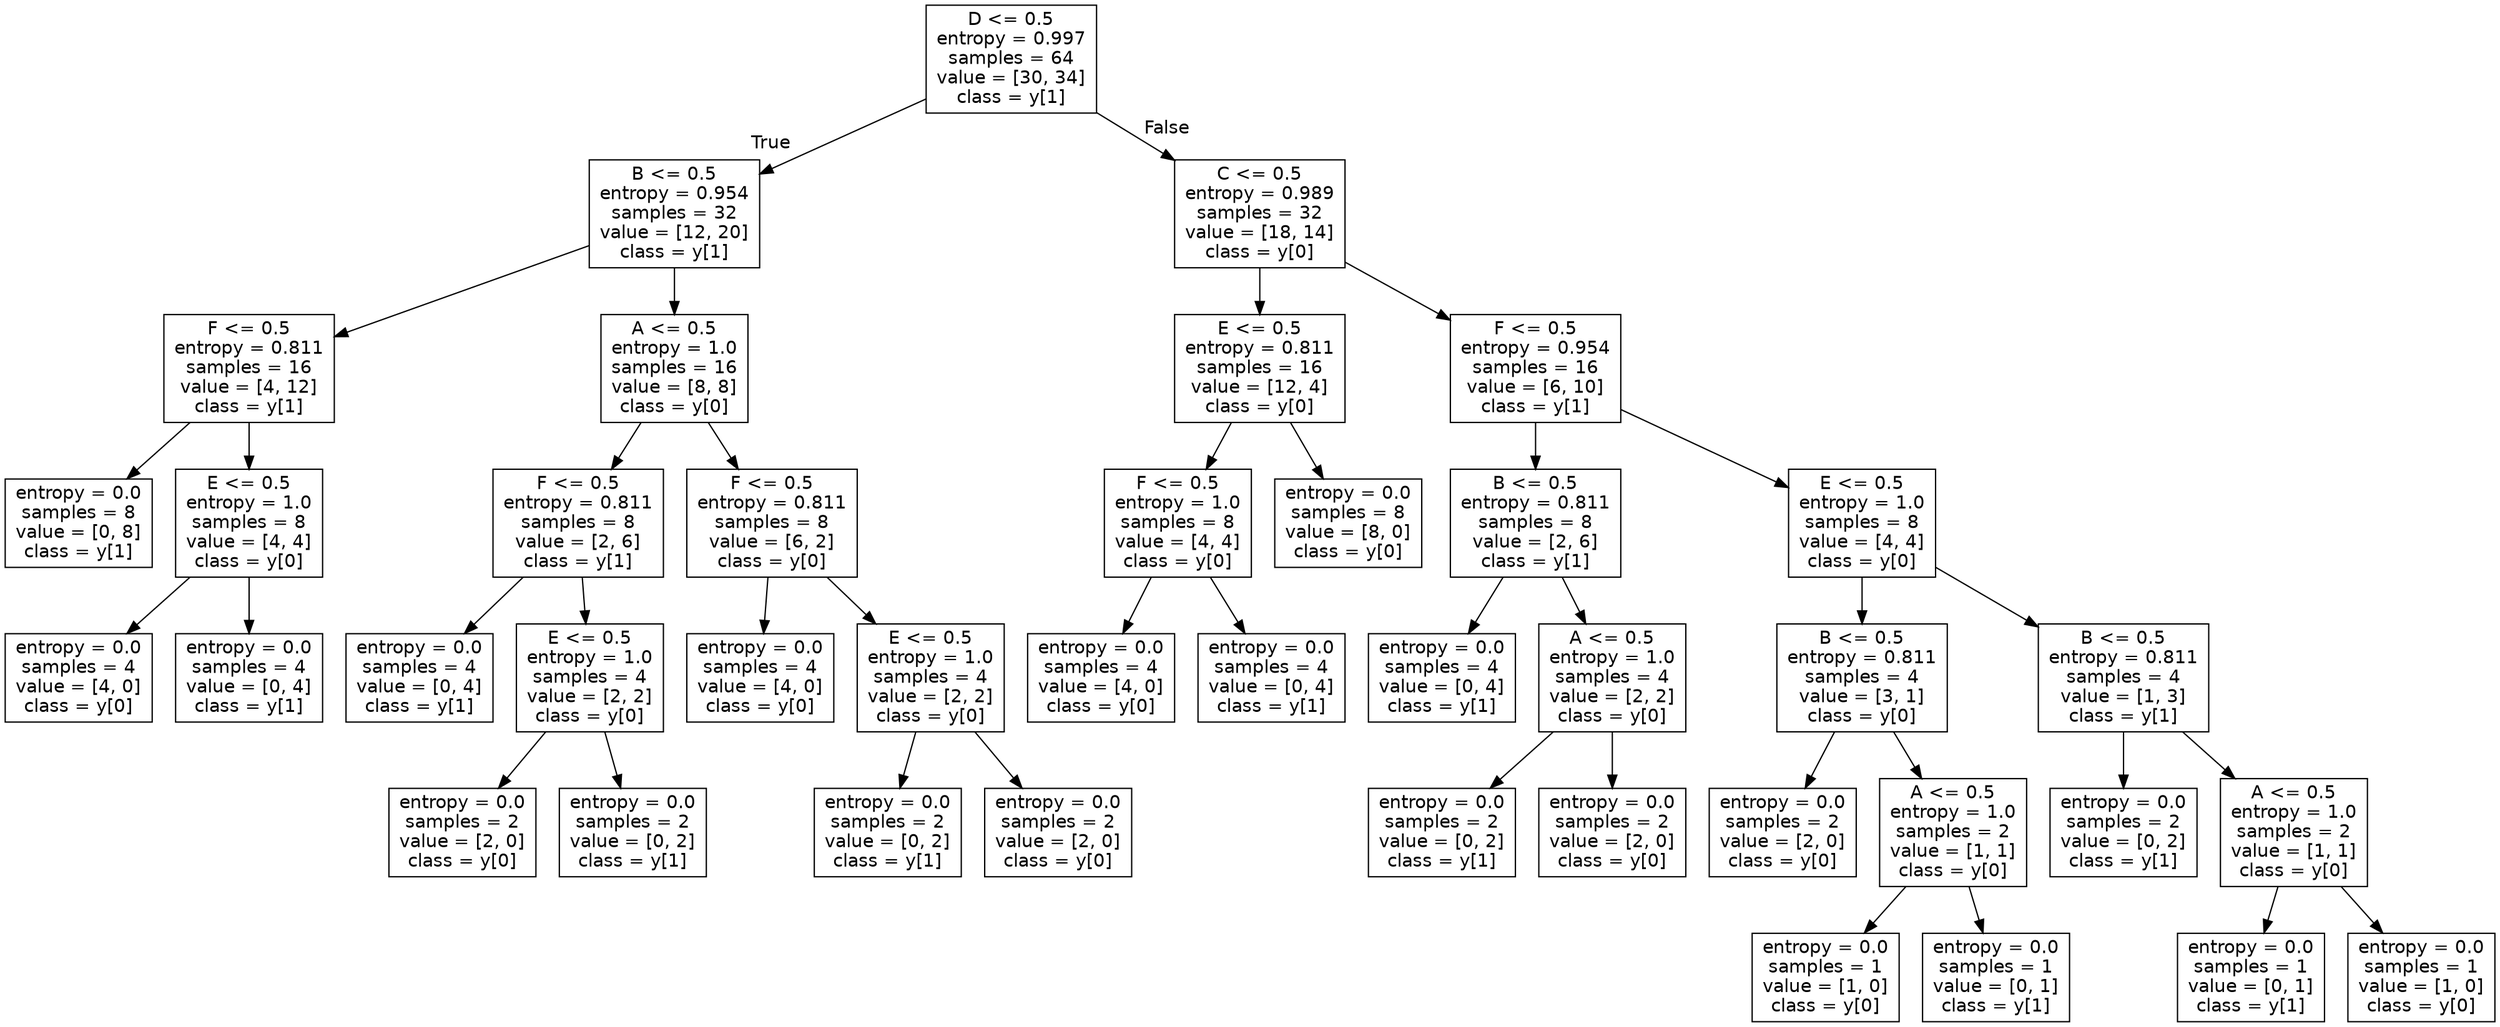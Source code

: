digraph Tree {
node [shape=box, fontname="helvetica"] ;
edge [fontname="helvetica"] ;
0 [label="D <= 0.5\nentropy = 0.997\nsamples = 64\nvalue = [30, 34]\nclass = y[1]"] ;
1 [label="B <= 0.5\nentropy = 0.954\nsamples = 32\nvalue = [12, 20]\nclass = y[1]"] ;
0 -> 1 [labeldistance=2.5, labelangle=45, headlabel="True"] ;
2 [label="F <= 0.5\nentropy = 0.811\nsamples = 16\nvalue = [4, 12]\nclass = y[1]"] ;
1 -> 2 ;
3 [label="entropy = 0.0\nsamples = 8\nvalue = [0, 8]\nclass = y[1]"] ;
2 -> 3 ;
4 [label="E <= 0.5\nentropy = 1.0\nsamples = 8\nvalue = [4, 4]\nclass = y[0]"] ;
2 -> 4 ;
5 [label="entropy = 0.0\nsamples = 4\nvalue = [4, 0]\nclass = y[0]"] ;
4 -> 5 ;
6 [label="entropy = 0.0\nsamples = 4\nvalue = [0, 4]\nclass = y[1]"] ;
4 -> 6 ;
7 [label="A <= 0.5\nentropy = 1.0\nsamples = 16\nvalue = [8, 8]\nclass = y[0]"] ;
1 -> 7 ;
8 [label="F <= 0.5\nentropy = 0.811\nsamples = 8\nvalue = [2, 6]\nclass = y[1]"] ;
7 -> 8 ;
9 [label="entropy = 0.0\nsamples = 4\nvalue = [0, 4]\nclass = y[1]"] ;
8 -> 9 ;
10 [label="E <= 0.5\nentropy = 1.0\nsamples = 4\nvalue = [2, 2]\nclass = y[0]"] ;
8 -> 10 ;
11 [label="entropy = 0.0\nsamples = 2\nvalue = [2, 0]\nclass = y[0]"] ;
10 -> 11 ;
12 [label="entropy = 0.0\nsamples = 2\nvalue = [0, 2]\nclass = y[1]"] ;
10 -> 12 ;
13 [label="F <= 0.5\nentropy = 0.811\nsamples = 8\nvalue = [6, 2]\nclass = y[0]"] ;
7 -> 13 ;
14 [label="entropy = 0.0\nsamples = 4\nvalue = [4, 0]\nclass = y[0]"] ;
13 -> 14 ;
15 [label="E <= 0.5\nentropy = 1.0\nsamples = 4\nvalue = [2, 2]\nclass = y[0]"] ;
13 -> 15 ;
16 [label="entropy = 0.0\nsamples = 2\nvalue = [0, 2]\nclass = y[1]"] ;
15 -> 16 ;
17 [label="entropy = 0.0\nsamples = 2\nvalue = [2, 0]\nclass = y[0]"] ;
15 -> 17 ;
18 [label="C <= 0.5\nentropy = 0.989\nsamples = 32\nvalue = [18, 14]\nclass = y[0]"] ;
0 -> 18 [labeldistance=2.5, labelangle=-45, headlabel="False"] ;
19 [label="E <= 0.5\nentropy = 0.811\nsamples = 16\nvalue = [12, 4]\nclass = y[0]"] ;
18 -> 19 ;
20 [label="F <= 0.5\nentropy = 1.0\nsamples = 8\nvalue = [4, 4]\nclass = y[0]"] ;
19 -> 20 ;
21 [label="entropy = 0.0\nsamples = 4\nvalue = [4, 0]\nclass = y[0]"] ;
20 -> 21 ;
22 [label="entropy = 0.0\nsamples = 4\nvalue = [0, 4]\nclass = y[1]"] ;
20 -> 22 ;
23 [label="entropy = 0.0\nsamples = 8\nvalue = [8, 0]\nclass = y[0]"] ;
19 -> 23 ;
24 [label="F <= 0.5\nentropy = 0.954\nsamples = 16\nvalue = [6, 10]\nclass = y[1]"] ;
18 -> 24 ;
25 [label="B <= 0.5\nentropy = 0.811\nsamples = 8\nvalue = [2, 6]\nclass = y[1]"] ;
24 -> 25 ;
26 [label="entropy = 0.0\nsamples = 4\nvalue = [0, 4]\nclass = y[1]"] ;
25 -> 26 ;
27 [label="A <= 0.5\nentropy = 1.0\nsamples = 4\nvalue = [2, 2]\nclass = y[0]"] ;
25 -> 27 ;
28 [label="entropy = 0.0\nsamples = 2\nvalue = [0, 2]\nclass = y[1]"] ;
27 -> 28 ;
29 [label="entropy = 0.0\nsamples = 2\nvalue = [2, 0]\nclass = y[0]"] ;
27 -> 29 ;
30 [label="E <= 0.5\nentropy = 1.0\nsamples = 8\nvalue = [4, 4]\nclass = y[0]"] ;
24 -> 30 ;
31 [label="B <= 0.5\nentropy = 0.811\nsamples = 4\nvalue = [3, 1]\nclass = y[0]"] ;
30 -> 31 ;
32 [label="entropy = 0.0\nsamples = 2\nvalue = [2, 0]\nclass = y[0]"] ;
31 -> 32 ;
33 [label="A <= 0.5\nentropy = 1.0\nsamples = 2\nvalue = [1, 1]\nclass = y[0]"] ;
31 -> 33 ;
34 [label="entropy = 0.0\nsamples = 1\nvalue = [1, 0]\nclass = y[0]"] ;
33 -> 34 ;
35 [label="entropy = 0.0\nsamples = 1\nvalue = [0, 1]\nclass = y[1]"] ;
33 -> 35 ;
36 [label="B <= 0.5\nentropy = 0.811\nsamples = 4\nvalue = [1, 3]\nclass = y[1]"] ;
30 -> 36 ;
37 [label="entropy = 0.0\nsamples = 2\nvalue = [0, 2]\nclass = y[1]"] ;
36 -> 37 ;
38 [label="A <= 0.5\nentropy = 1.0\nsamples = 2\nvalue = [1, 1]\nclass = y[0]"] ;
36 -> 38 ;
39 [label="entropy = 0.0\nsamples = 1\nvalue = [0, 1]\nclass = y[1]"] ;
38 -> 39 ;
40 [label="entropy = 0.0\nsamples = 1\nvalue = [1, 0]\nclass = y[0]"] ;
38 -> 40 ;
}
